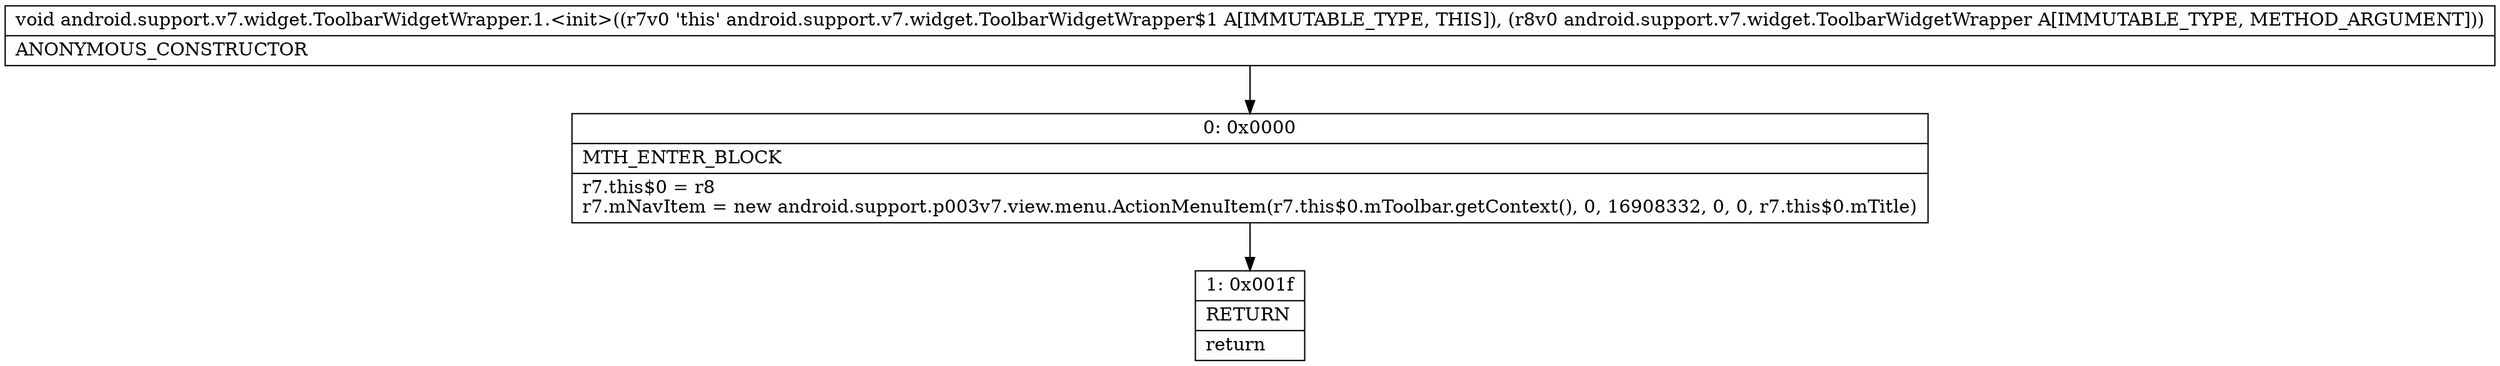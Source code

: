 digraph "CFG forandroid.support.v7.widget.ToolbarWidgetWrapper.1.\<init\>(Landroid\/support\/v7\/widget\/ToolbarWidgetWrapper;)V" {
Node_0 [shape=record,label="{0\:\ 0x0000|MTH_ENTER_BLOCK\l|r7.this$0 = r8\lr7.mNavItem = new android.support.p003v7.view.menu.ActionMenuItem(r7.this$0.mToolbar.getContext(), 0, 16908332, 0, 0, r7.this$0.mTitle)\l}"];
Node_1 [shape=record,label="{1\:\ 0x001f|RETURN\l|return\l}"];
MethodNode[shape=record,label="{void android.support.v7.widget.ToolbarWidgetWrapper.1.\<init\>((r7v0 'this' android.support.v7.widget.ToolbarWidgetWrapper$1 A[IMMUTABLE_TYPE, THIS]), (r8v0 android.support.v7.widget.ToolbarWidgetWrapper A[IMMUTABLE_TYPE, METHOD_ARGUMENT]))  | ANONYMOUS_CONSTRUCTOR\l}"];
MethodNode -> Node_0;
Node_0 -> Node_1;
}

